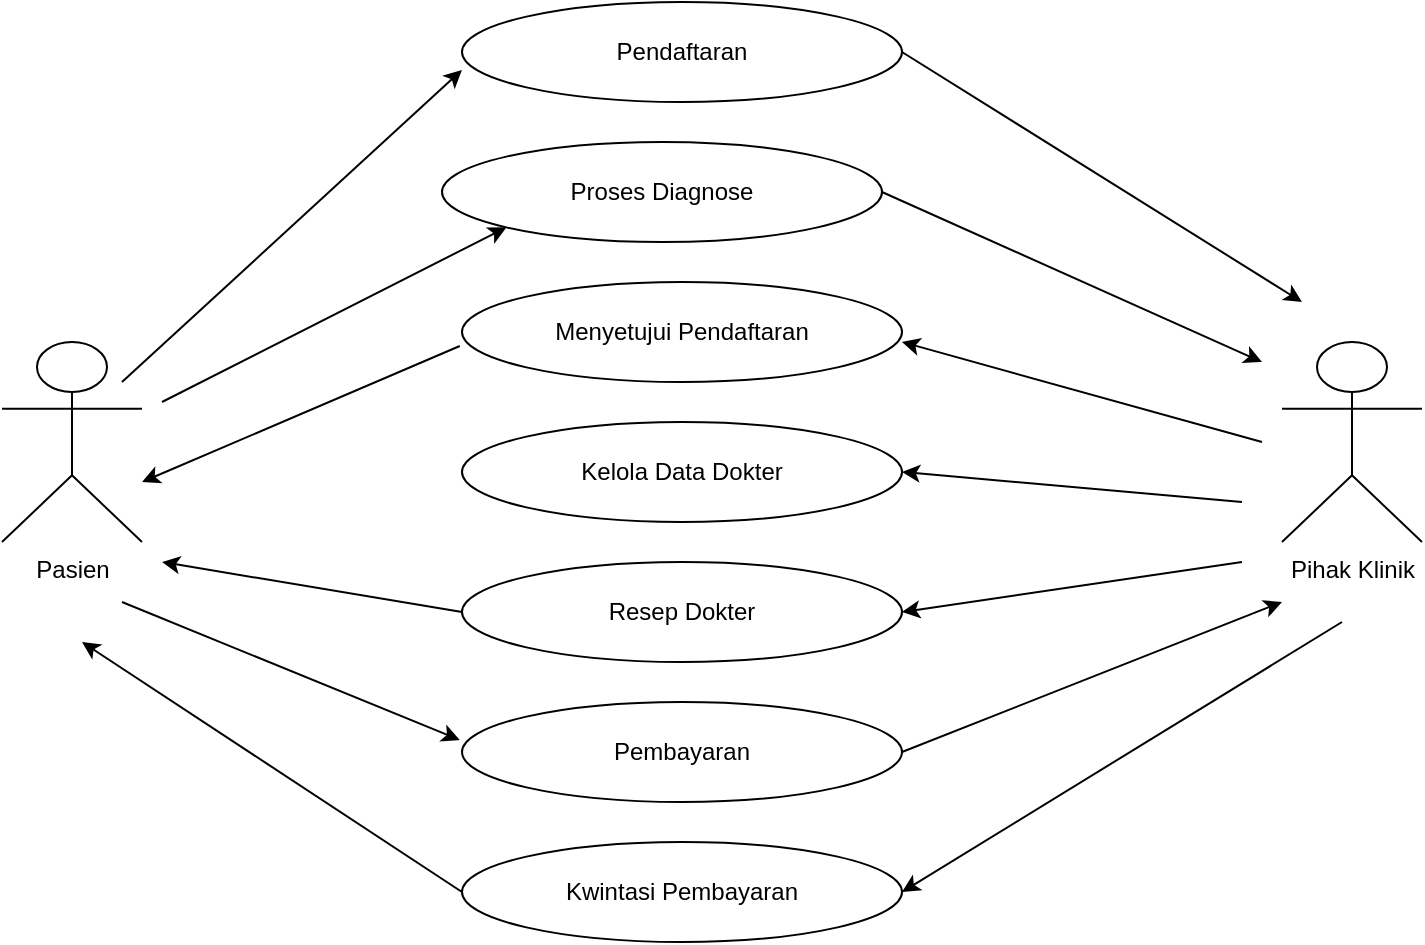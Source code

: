 <mxfile version="14.7.3" type="github">
  <diagram id="UCJSCElQwuhMdx77AKGR" name="Page-1">
    <mxGraphModel dx="800" dy="490" grid="1" gridSize="10" guides="1" tooltips="1" connect="1" arrows="1" fold="1" page="1" pageScale="1" pageWidth="850" pageHeight="1100" math="0" shadow="0">
      <root>
        <mxCell id="0" />
        <mxCell id="1" parent="0" />
        <mxCell id="04VGnbSNxBLf7Dv6oLwR-1" value="Proses Diagnose" style="ellipse;whiteSpace=wrap;html=1;" vertex="1" parent="1">
          <mxGeometry x="280" y="110" width="220" height="50" as="geometry" />
        </mxCell>
        <mxCell id="04VGnbSNxBLf7Dv6oLwR-8" value="Menyetujui Pendaftaran" style="ellipse;whiteSpace=wrap;html=1;" vertex="1" parent="1">
          <mxGeometry x="290" y="180" width="220" height="50" as="geometry" />
        </mxCell>
        <mxCell id="04VGnbSNxBLf7Dv6oLwR-9" value="Kelola Data Dokter" style="ellipse;whiteSpace=wrap;html=1;" vertex="1" parent="1">
          <mxGeometry x="290" y="250" width="220" height="50" as="geometry" />
        </mxCell>
        <mxCell id="04VGnbSNxBLf7Dv6oLwR-10" value="Resep Dokter" style="ellipse;whiteSpace=wrap;html=1;" vertex="1" parent="1">
          <mxGeometry x="290" y="320" width="220" height="50" as="geometry" />
        </mxCell>
        <mxCell id="04VGnbSNxBLf7Dv6oLwR-11" value="Pembayaran" style="ellipse;whiteSpace=wrap;html=1;" vertex="1" parent="1">
          <mxGeometry x="290" y="390" width="220" height="50" as="geometry" />
        </mxCell>
        <mxCell id="04VGnbSNxBLf7Dv6oLwR-12" value="Kwintasi Pembayaran" style="ellipse;whiteSpace=wrap;html=1;" vertex="1" parent="1">
          <mxGeometry x="290" y="460" width="220" height="50" as="geometry" />
        </mxCell>
        <mxCell id="04VGnbSNxBLf7Dv6oLwR-13" value="Pendaftaran" style="ellipse;whiteSpace=wrap;html=1;" vertex="1" parent="1">
          <mxGeometry x="290" y="40" width="220" height="50" as="geometry" />
        </mxCell>
        <mxCell id="04VGnbSNxBLf7Dv6oLwR-14" value="Pihak Klinik" style="shape=umlActor;verticalLabelPosition=bottom;verticalAlign=top;html=1;outlineConnect=0;" vertex="1" parent="1">
          <mxGeometry x="700" y="210" width="70" height="100" as="geometry" />
        </mxCell>
        <mxCell id="04VGnbSNxBLf7Dv6oLwR-15" value="Pasien" style="shape=umlActor;verticalLabelPosition=bottom;verticalAlign=top;html=1;outlineConnect=0;" vertex="1" parent="1">
          <mxGeometry x="60" y="210" width="70" height="100" as="geometry" />
        </mxCell>
        <mxCell id="04VGnbSNxBLf7Dv6oLwR-18" value="" style="endArrow=classic;html=1;entryX=0;entryY=0.68;entryDx=0;entryDy=0;entryPerimeter=0;" edge="1" parent="1" target="04VGnbSNxBLf7Dv6oLwR-13">
          <mxGeometry width="50" height="50" relative="1" as="geometry">
            <mxPoint x="120" y="230" as="sourcePoint" />
            <mxPoint x="170" y="180" as="targetPoint" />
          </mxGeometry>
        </mxCell>
        <mxCell id="04VGnbSNxBLf7Dv6oLwR-19" value="" style="endArrow=classic;html=1;entryX=0;entryY=1;entryDx=0;entryDy=0;" edge="1" parent="1" target="04VGnbSNxBLf7Dv6oLwR-1">
          <mxGeometry width="50" height="50" relative="1" as="geometry">
            <mxPoint x="140" y="240" as="sourcePoint" />
            <mxPoint x="190" y="190" as="targetPoint" />
          </mxGeometry>
        </mxCell>
        <mxCell id="04VGnbSNxBLf7Dv6oLwR-20" value="" style="endArrow=classic;html=1;exitX=-0.005;exitY=0.64;exitDx=0;exitDy=0;exitPerimeter=0;" edge="1" parent="1" source="04VGnbSNxBLf7Dv6oLwR-8">
          <mxGeometry width="50" height="50" relative="1" as="geometry">
            <mxPoint x="380" y="280" as="sourcePoint" />
            <mxPoint x="130" y="280" as="targetPoint" />
          </mxGeometry>
        </mxCell>
        <mxCell id="04VGnbSNxBLf7Dv6oLwR-21" value="" style="endArrow=classic;html=1;" edge="1" parent="1">
          <mxGeometry width="50" height="50" relative="1" as="geometry">
            <mxPoint x="690" y="260" as="sourcePoint" />
            <mxPoint x="510" y="210" as="targetPoint" />
          </mxGeometry>
        </mxCell>
        <mxCell id="04VGnbSNxBLf7Dv6oLwR-22" value="" style="endArrow=classic;html=1;entryX=1;entryY=0.5;entryDx=0;entryDy=0;" edge="1" parent="1" target="04VGnbSNxBLf7Dv6oLwR-9">
          <mxGeometry width="50" height="50" relative="1" as="geometry">
            <mxPoint x="680" y="290" as="sourcePoint" />
            <mxPoint x="430" y="230" as="targetPoint" />
          </mxGeometry>
        </mxCell>
        <mxCell id="04VGnbSNxBLf7Dv6oLwR-24" value="" style="endArrow=classic;html=1;entryX=1;entryY=0.5;entryDx=0;entryDy=0;" edge="1" parent="1" target="04VGnbSNxBLf7Dv6oLwR-10">
          <mxGeometry width="50" height="50" relative="1" as="geometry">
            <mxPoint x="680" y="320" as="sourcePoint" />
            <mxPoint x="430" y="230" as="targetPoint" />
          </mxGeometry>
        </mxCell>
        <mxCell id="04VGnbSNxBLf7Dv6oLwR-25" value="" style="endArrow=classic;html=1;exitX=0;exitY=0.5;exitDx=0;exitDy=0;" edge="1" parent="1" source="04VGnbSNxBLf7Dv6oLwR-10">
          <mxGeometry width="50" height="50" relative="1" as="geometry">
            <mxPoint x="380" y="280" as="sourcePoint" />
            <mxPoint x="140" y="320" as="targetPoint" />
          </mxGeometry>
        </mxCell>
        <mxCell id="04VGnbSNxBLf7Dv6oLwR-26" value="" style="endArrow=classic;html=1;entryX=-0.005;entryY=0.38;entryDx=0;entryDy=0;entryPerimeter=0;" edge="1" parent="1" target="04VGnbSNxBLf7Dv6oLwR-11">
          <mxGeometry width="50" height="50" relative="1" as="geometry">
            <mxPoint x="120" y="340" as="sourcePoint" />
            <mxPoint x="430" y="230" as="targetPoint" />
          </mxGeometry>
        </mxCell>
        <mxCell id="04VGnbSNxBLf7Dv6oLwR-27" value="" style="endArrow=classic;html=1;exitX=1;exitY=0.5;exitDx=0;exitDy=0;" edge="1" parent="1" source="04VGnbSNxBLf7Dv6oLwR-11">
          <mxGeometry width="50" height="50" relative="1" as="geometry">
            <mxPoint x="380" y="280" as="sourcePoint" />
            <mxPoint x="700" y="340" as="targetPoint" />
          </mxGeometry>
        </mxCell>
        <mxCell id="04VGnbSNxBLf7Dv6oLwR-28" value="" style="endArrow=classic;html=1;entryX=1;entryY=0.5;entryDx=0;entryDy=0;" edge="1" parent="1" target="04VGnbSNxBLf7Dv6oLwR-12">
          <mxGeometry width="50" height="50" relative="1" as="geometry">
            <mxPoint x="730" y="350" as="sourcePoint" />
            <mxPoint x="430" y="230" as="targetPoint" />
          </mxGeometry>
        </mxCell>
        <mxCell id="04VGnbSNxBLf7Dv6oLwR-29" value="" style="endArrow=classic;html=1;exitX=0;exitY=0.5;exitDx=0;exitDy=0;" edge="1" parent="1" source="04VGnbSNxBLf7Dv6oLwR-12">
          <mxGeometry width="50" height="50" relative="1" as="geometry">
            <mxPoint x="380" y="380" as="sourcePoint" />
            <mxPoint x="100" y="360" as="targetPoint" />
          </mxGeometry>
        </mxCell>
        <mxCell id="04VGnbSNxBLf7Dv6oLwR-30" value="" style="endArrow=classic;html=1;exitX=1;exitY=0.5;exitDx=0;exitDy=0;" edge="1" parent="1" source="04VGnbSNxBLf7Dv6oLwR-13">
          <mxGeometry width="50" height="50" relative="1" as="geometry">
            <mxPoint x="380" y="280" as="sourcePoint" />
            <mxPoint x="710" y="190" as="targetPoint" />
          </mxGeometry>
        </mxCell>
        <mxCell id="04VGnbSNxBLf7Dv6oLwR-31" value="" style="endArrow=classic;html=1;exitX=1;exitY=0.5;exitDx=0;exitDy=0;" edge="1" parent="1" source="04VGnbSNxBLf7Dv6oLwR-1">
          <mxGeometry width="50" height="50" relative="1" as="geometry">
            <mxPoint x="380" y="280" as="sourcePoint" />
            <mxPoint x="690" y="220" as="targetPoint" />
          </mxGeometry>
        </mxCell>
      </root>
    </mxGraphModel>
  </diagram>
</mxfile>

